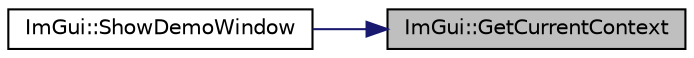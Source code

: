 digraph "ImGui::GetCurrentContext"
{
 // LATEX_PDF_SIZE
  edge [fontname="Helvetica",fontsize="10",labelfontname="Helvetica",labelfontsize="10"];
  node [fontname="Helvetica",fontsize="10",shape=record];
  rankdir="RL";
  Node1 [label="ImGui::GetCurrentContext",height=0.2,width=0.4,color="black", fillcolor="grey75", style="filled", fontcolor="black",tooltip=" "];
  Node1 -> Node2 [dir="back",color="midnightblue",fontsize="10",style="solid"];
  Node2 [label="ImGui::ShowDemoWindow",height=0.2,width=0.4,color="black", fillcolor="white", style="filled",URL="$namespace_im_gui.html#af95643a0ce4893b9e57c12991922fb18",tooltip=" "];
}

